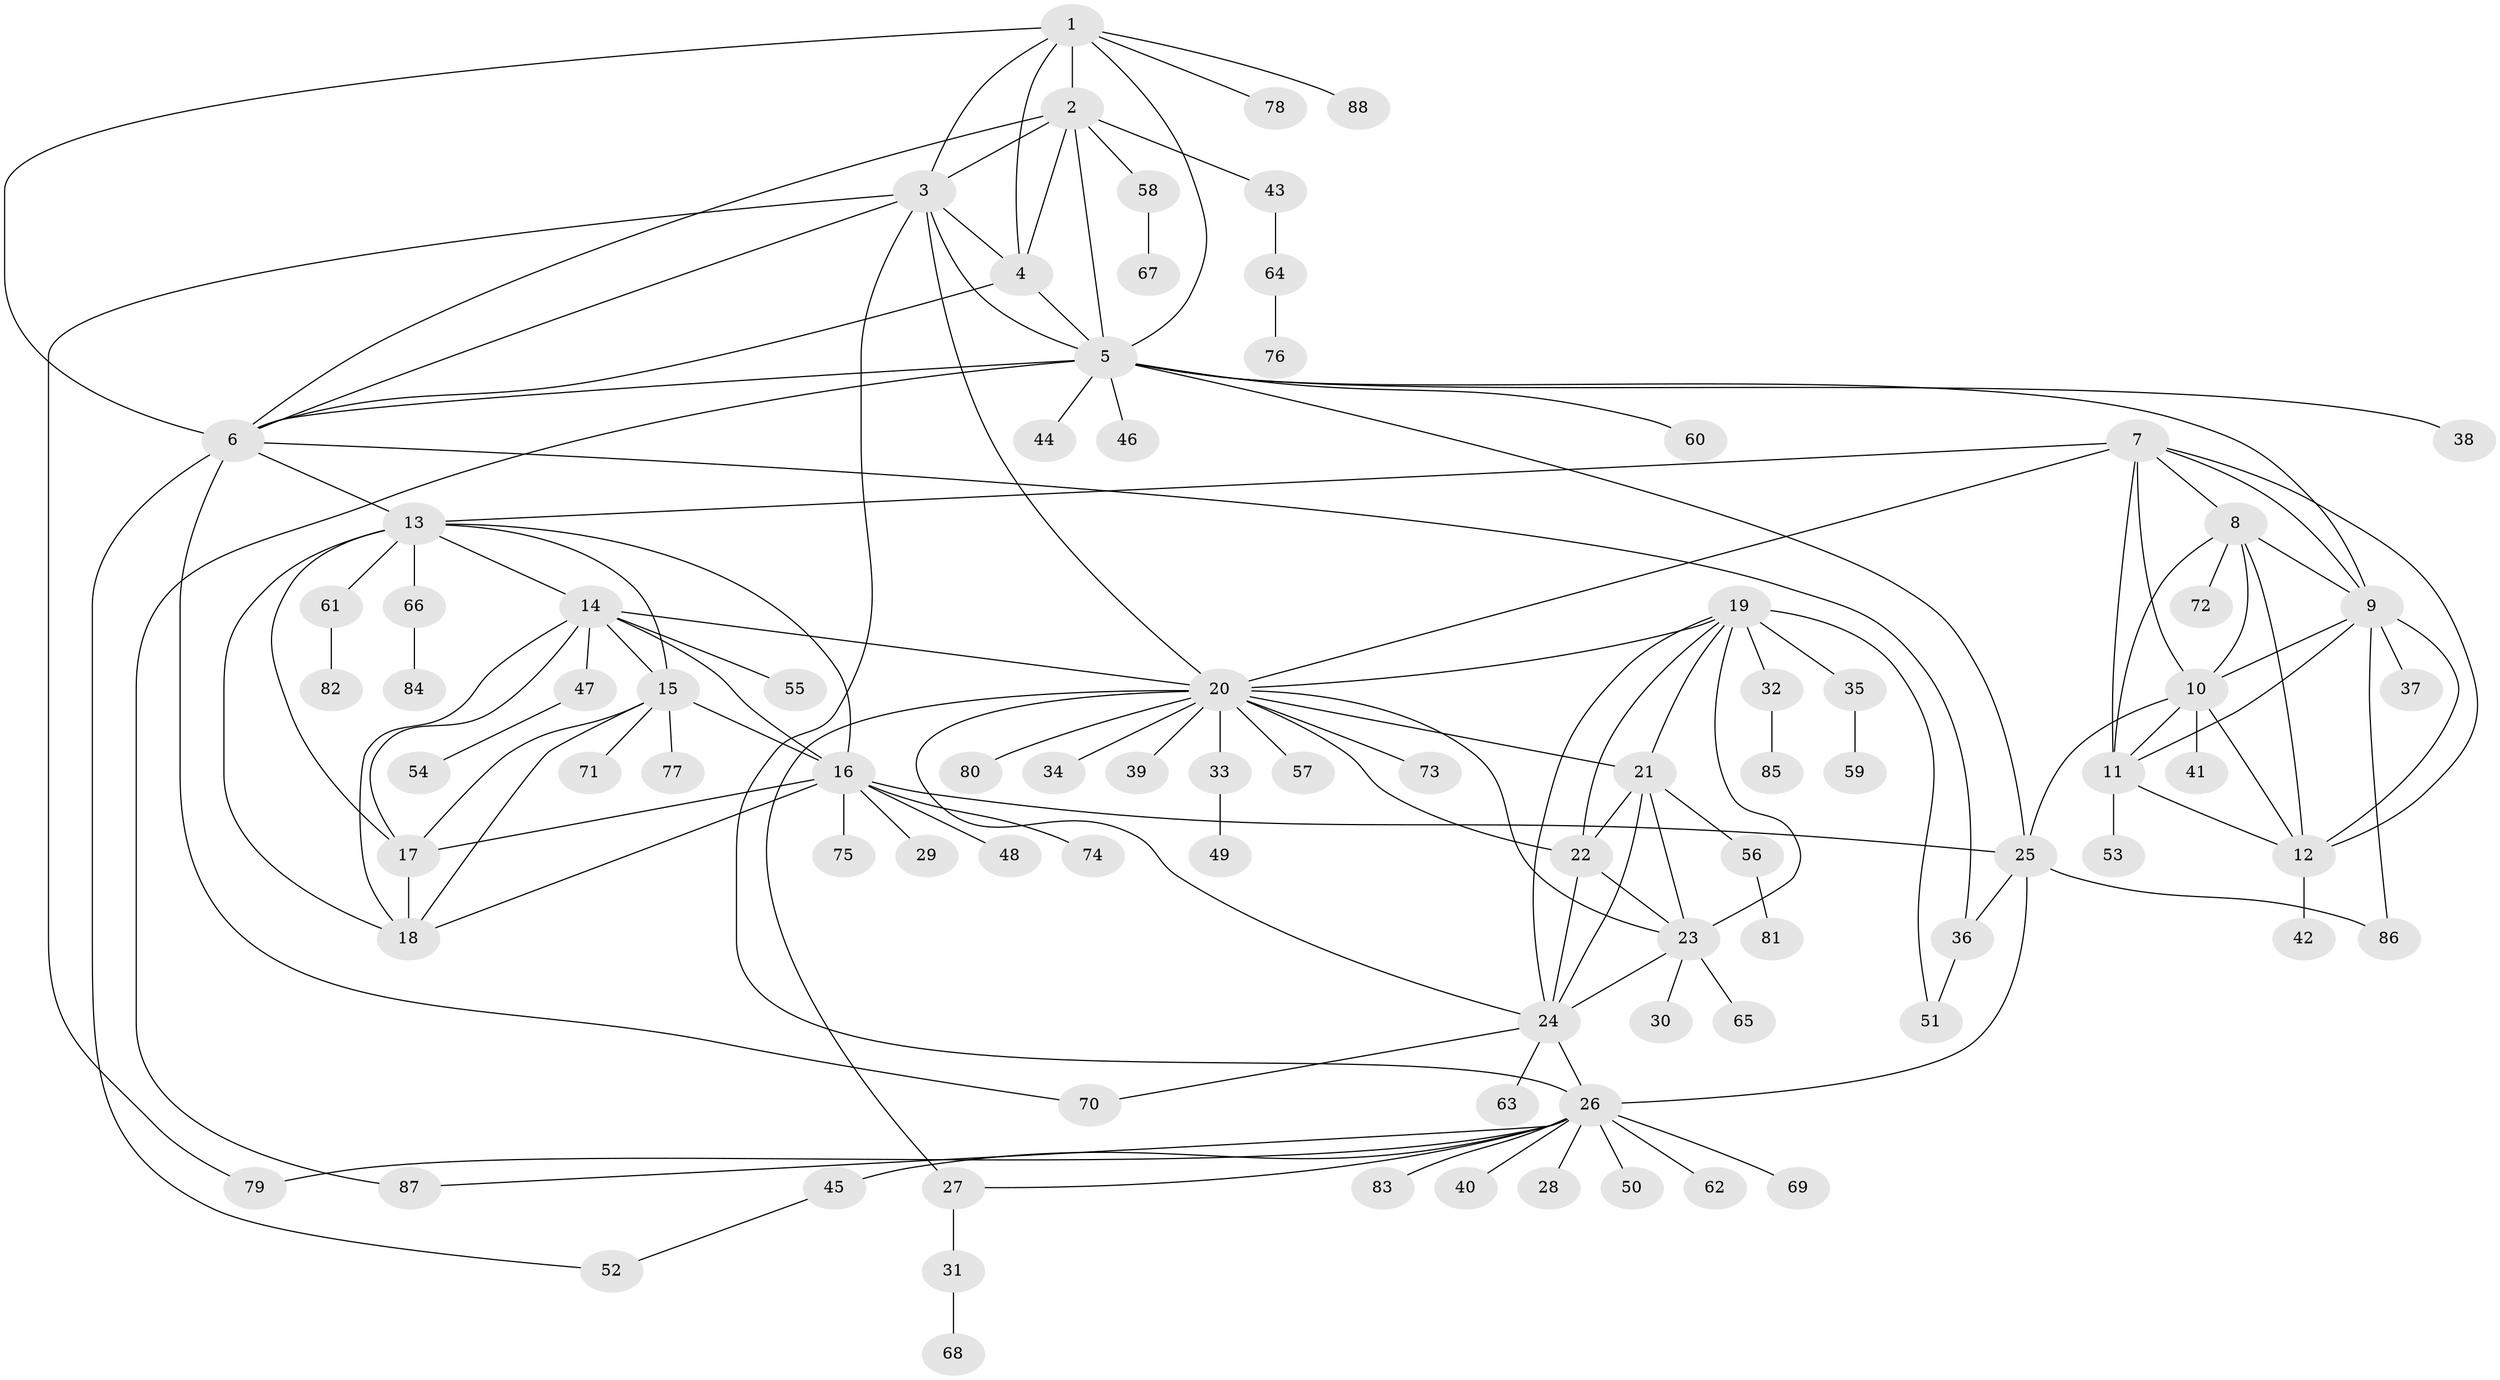 // original degree distribution, {8: 0.07258064516129033, 7: 0.03225806451612903, 9: 0.04838709677419355, 6: 0.024193548387096774, 13: 0.008064516129032258, 10: 0.008064516129032258, 11: 0.016129032258064516, 5: 0.016129032258064516, 16: 0.008064516129032258, 12: 0.008064516129032258, 4: 0.008064516129032258, 1: 0.5725806451612904, 2: 0.16129032258064516, 3: 0.016129032258064516}
// Generated by graph-tools (version 1.1) at 2025/52/03/04/25 22:52:46]
// undirected, 88 vertices, 142 edges
graph export_dot {
  node [color=gray90,style=filled];
  1;
  2;
  3;
  4;
  5;
  6;
  7;
  8;
  9;
  10;
  11;
  12;
  13;
  14;
  15;
  16;
  17;
  18;
  19;
  20;
  21;
  22;
  23;
  24;
  25;
  26;
  27;
  28;
  29;
  30;
  31;
  32;
  33;
  34;
  35;
  36;
  37;
  38;
  39;
  40;
  41;
  42;
  43;
  44;
  45;
  46;
  47;
  48;
  49;
  50;
  51;
  52;
  53;
  54;
  55;
  56;
  57;
  58;
  59;
  60;
  61;
  62;
  63;
  64;
  65;
  66;
  67;
  68;
  69;
  70;
  71;
  72;
  73;
  74;
  75;
  76;
  77;
  78;
  79;
  80;
  81;
  82;
  83;
  84;
  85;
  86;
  87;
  88;
  1 -- 2 [weight=1.0];
  1 -- 3 [weight=1.0];
  1 -- 4 [weight=1.0];
  1 -- 5 [weight=1.0];
  1 -- 6 [weight=1.0];
  1 -- 78 [weight=1.0];
  1 -- 88 [weight=1.0];
  2 -- 3 [weight=1.0];
  2 -- 4 [weight=1.0];
  2 -- 5 [weight=1.0];
  2 -- 6 [weight=1.0];
  2 -- 43 [weight=1.0];
  2 -- 58 [weight=1.0];
  3 -- 4 [weight=1.0];
  3 -- 5 [weight=1.0];
  3 -- 6 [weight=1.0];
  3 -- 20 [weight=1.0];
  3 -- 26 [weight=1.0];
  3 -- 79 [weight=1.0];
  4 -- 5 [weight=1.0];
  4 -- 6 [weight=1.0];
  5 -- 6 [weight=1.0];
  5 -- 9 [weight=1.0];
  5 -- 25 [weight=1.0];
  5 -- 38 [weight=1.0];
  5 -- 44 [weight=1.0];
  5 -- 46 [weight=1.0];
  5 -- 60 [weight=1.0];
  5 -- 87 [weight=1.0];
  6 -- 13 [weight=1.0];
  6 -- 36 [weight=1.0];
  6 -- 52 [weight=1.0];
  6 -- 70 [weight=1.0];
  7 -- 8 [weight=1.0];
  7 -- 9 [weight=1.0];
  7 -- 10 [weight=1.0];
  7 -- 11 [weight=1.0];
  7 -- 12 [weight=1.0];
  7 -- 13 [weight=1.0];
  7 -- 20 [weight=1.0];
  8 -- 9 [weight=1.0];
  8 -- 10 [weight=1.0];
  8 -- 11 [weight=1.0];
  8 -- 12 [weight=1.0];
  8 -- 72 [weight=1.0];
  9 -- 10 [weight=1.0];
  9 -- 11 [weight=1.0];
  9 -- 12 [weight=1.0];
  9 -- 37 [weight=1.0];
  9 -- 86 [weight=1.0];
  10 -- 11 [weight=1.0];
  10 -- 12 [weight=1.0];
  10 -- 25 [weight=1.0];
  10 -- 41 [weight=1.0];
  11 -- 12 [weight=1.0];
  11 -- 53 [weight=1.0];
  12 -- 42 [weight=2.0];
  13 -- 14 [weight=1.0];
  13 -- 15 [weight=1.0];
  13 -- 16 [weight=1.0];
  13 -- 17 [weight=1.0];
  13 -- 18 [weight=1.0];
  13 -- 61 [weight=1.0];
  13 -- 66 [weight=1.0];
  14 -- 15 [weight=1.0];
  14 -- 16 [weight=1.0];
  14 -- 17 [weight=1.0];
  14 -- 18 [weight=1.0];
  14 -- 20 [weight=1.0];
  14 -- 47 [weight=1.0];
  14 -- 55 [weight=1.0];
  15 -- 16 [weight=1.0];
  15 -- 17 [weight=1.0];
  15 -- 18 [weight=1.0];
  15 -- 71 [weight=1.0];
  15 -- 77 [weight=1.0];
  16 -- 17 [weight=1.0];
  16 -- 18 [weight=1.0];
  16 -- 25 [weight=1.0];
  16 -- 29 [weight=1.0];
  16 -- 48 [weight=1.0];
  16 -- 74 [weight=1.0];
  16 -- 75 [weight=1.0];
  17 -- 18 [weight=3.0];
  19 -- 20 [weight=1.0];
  19 -- 21 [weight=1.0];
  19 -- 22 [weight=1.0];
  19 -- 23 [weight=1.0];
  19 -- 24 [weight=1.0];
  19 -- 32 [weight=1.0];
  19 -- 35 [weight=1.0];
  19 -- 51 [weight=1.0];
  20 -- 21 [weight=1.0];
  20 -- 22 [weight=1.0];
  20 -- 23 [weight=1.0];
  20 -- 24 [weight=1.0];
  20 -- 27 [weight=1.0];
  20 -- 33 [weight=1.0];
  20 -- 34 [weight=1.0];
  20 -- 39 [weight=1.0];
  20 -- 57 [weight=1.0];
  20 -- 73 [weight=1.0];
  20 -- 80 [weight=1.0];
  21 -- 22 [weight=1.0];
  21 -- 23 [weight=1.0];
  21 -- 24 [weight=1.0];
  21 -- 56 [weight=1.0];
  22 -- 23 [weight=1.0];
  22 -- 24 [weight=1.0];
  23 -- 24 [weight=1.0];
  23 -- 30 [weight=1.0];
  23 -- 65 [weight=1.0];
  24 -- 26 [weight=1.0];
  24 -- 63 [weight=1.0];
  24 -- 70 [weight=1.0];
  25 -- 26 [weight=5.0];
  25 -- 36 [weight=1.0];
  25 -- 86 [weight=1.0];
  26 -- 27 [weight=1.0];
  26 -- 28 [weight=1.0];
  26 -- 40 [weight=1.0];
  26 -- 45 [weight=1.0];
  26 -- 50 [weight=1.0];
  26 -- 62 [weight=1.0];
  26 -- 69 [weight=1.0];
  26 -- 79 [weight=1.0];
  26 -- 83 [weight=1.0];
  26 -- 87 [weight=1.0];
  27 -- 31 [weight=1.0];
  31 -- 68 [weight=1.0];
  32 -- 85 [weight=1.0];
  33 -- 49 [weight=1.0];
  35 -- 59 [weight=1.0];
  36 -- 51 [weight=1.0];
  43 -- 64 [weight=1.0];
  45 -- 52 [weight=1.0];
  47 -- 54 [weight=1.0];
  56 -- 81 [weight=1.0];
  58 -- 67 [weight=1.0];
  61 -- 82 [weight=1.0];
  64 -- 76 [weight=1.0];
  66 -- 84 [weight=1.0];
}

